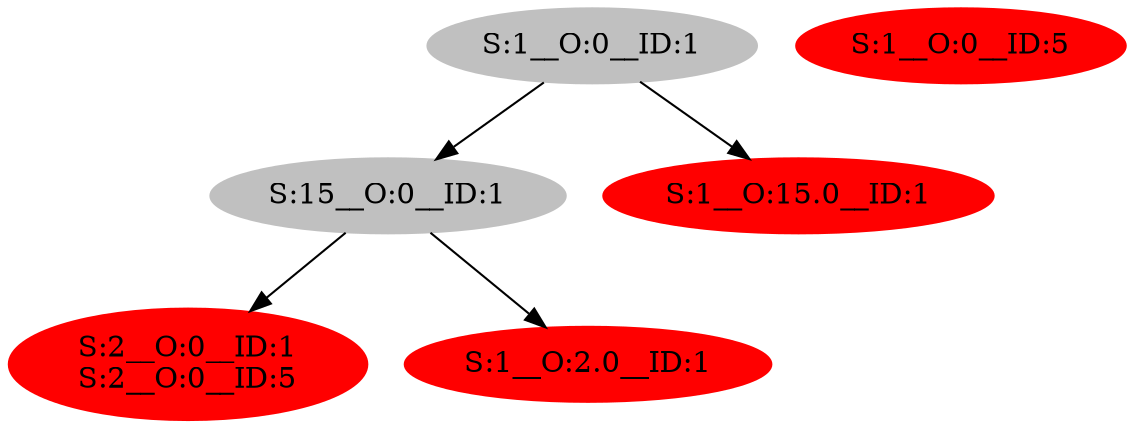 strict digraph  {
0 [color=grey, label="S:1__O:0__ID:1", style=filled];
1 [color=grey, label="S:15__O:0__ID:1", style=filled];
2 [color=red, label="S:2__O:0__ID:1
S:2__O:0__ID:5", style=filled];
3 [color=red, label="S:1__O:2.0__ID:1", style=filled];
4 [color=red, label="S:1__O:15.0__ID:1", style=filled];
5 [color=red, label="S:1__O:0__ID:5", style=filled];
0 -> 1;
0 -> 4;
1 -> 2;
1 -> 3;
}
